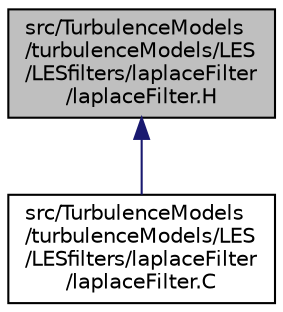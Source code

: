 digraph "src/TurbulenceModels/turbulenceModels/LES/LESfilters/laplaceFilter/laplaceFilter.H"
{
  bgcolor="transparent";
  edge [fontname="Helvetica",fontsize="10",labelfontname="Helvetica",labelfontsize="10"];
  node [fontname="Helvetica",fontsize="10",shape=record];
  Node1 [label="src/TurbulenceModels\l/turbulenceModels/LES\l/LESfilters/laplaceFilter\l/laplaceFilter.H",height=0.2,width=0.4,color="black", fillcolor="grey75", style="filled", fontcolor="black"];
  Node1 -> Node2 [dir="back",color="midnightblue",fontsize="10",style="solid",fontname="Helvetica"];
  Node2 [label="src/TurbulenceModels\l/turbulenceModels/LES\l/LESfilters/laplaceFilter\l/laplaceFilter.C",height=0.2,width=0.4,color="black",URL="$a10652.html"];
}

